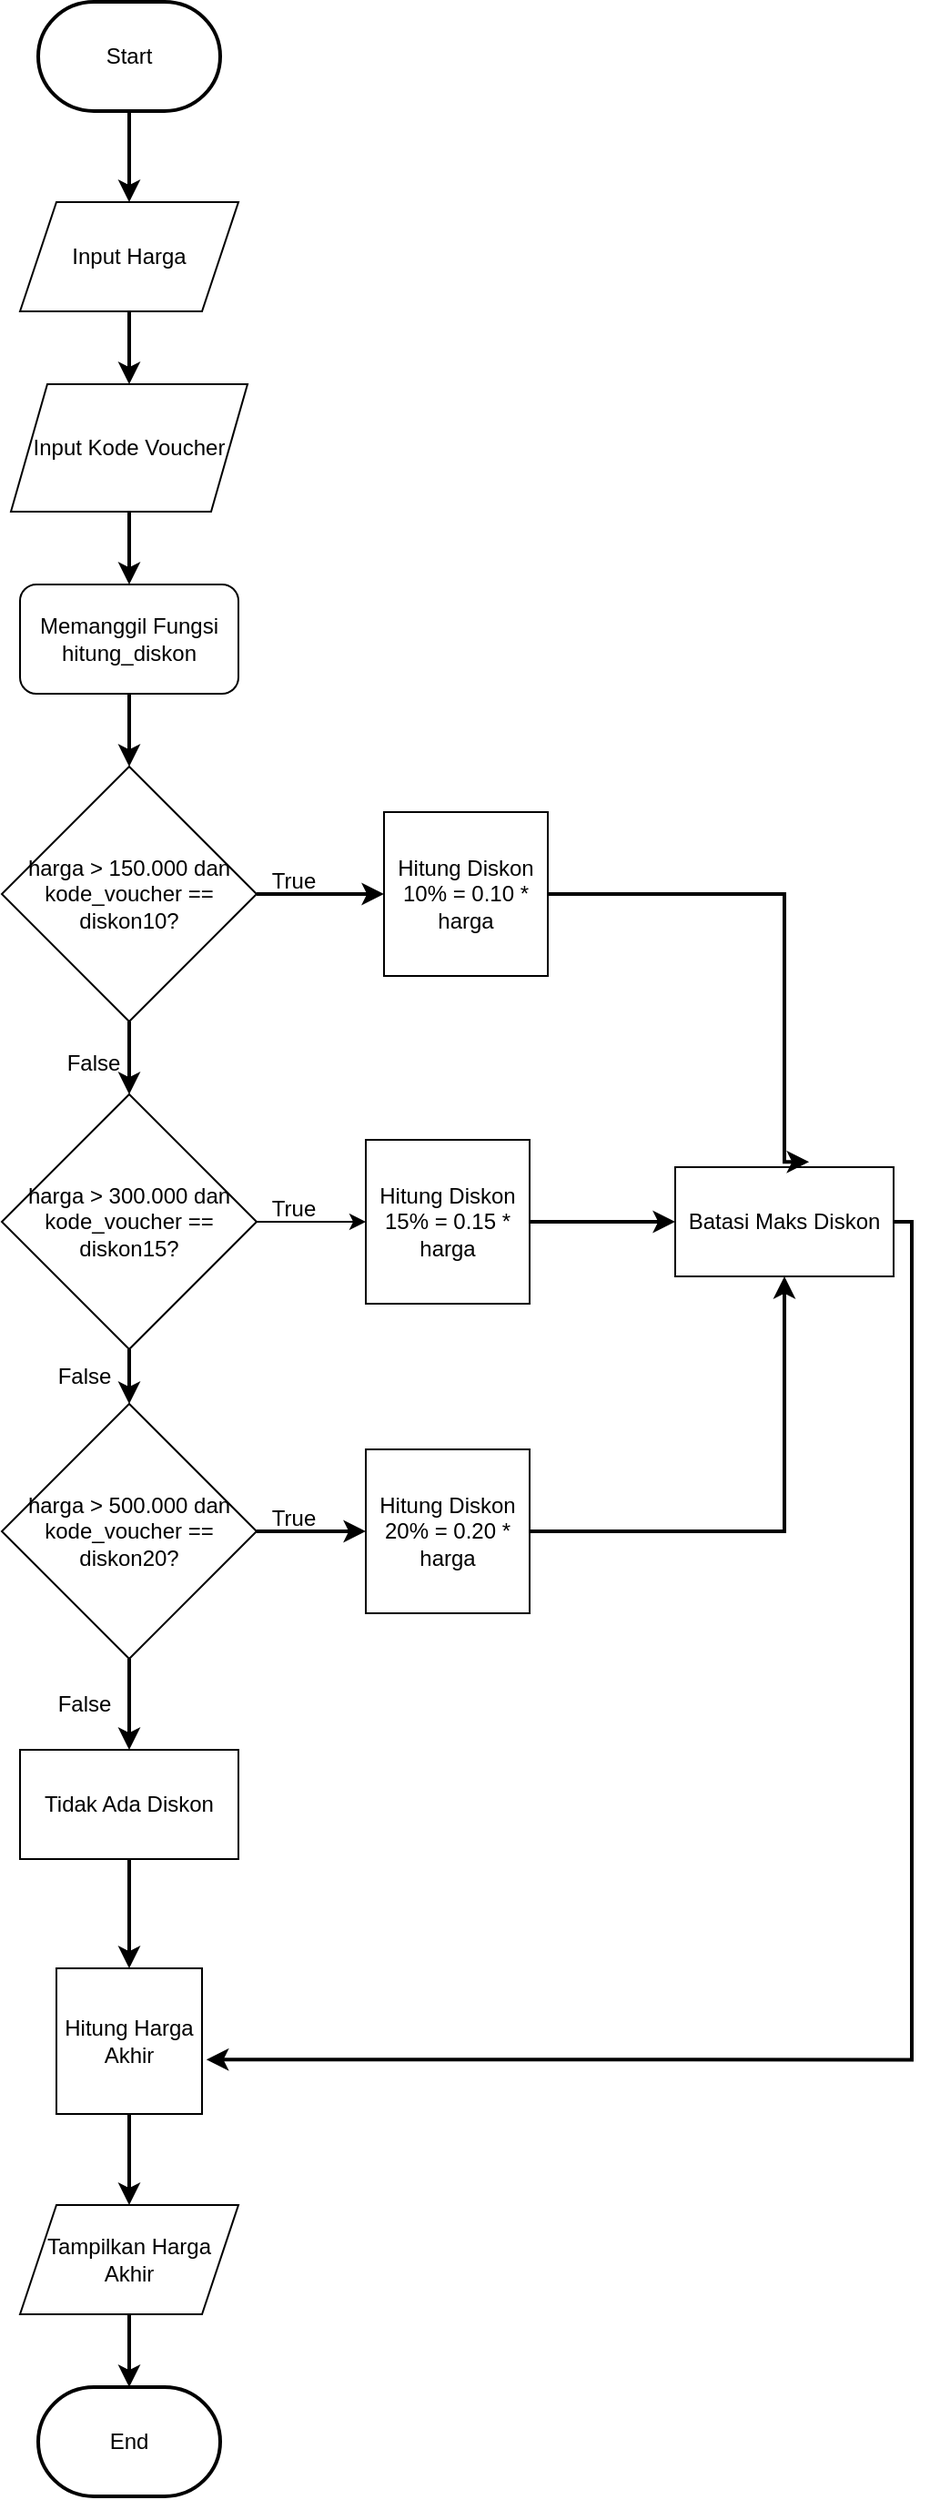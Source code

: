 <mxfile version="24.7.16">
  <diagram name="Halaman-1" id="taF5a8NB6DzlvMdAfavf">
    <mxGraphModel dx="1750" dy="1005" grid="1" gridSize="10" guides="1" tooltips="1" connect="1" arrows="1" fold="1" page="1" pageScale="1" pageWidth="827" pageHeight="1169" math="0" shadow="0">
      <root>
        <mxCell id="0" />
        <mxCell id="1" parent="0" />
        <mxCell id="cojn__nknI8n7a3oZvmY-5" value="" style="edgeStyle=orthogonalEdgeStyle;rounded=0;orthogonalLoop=1;jettySize=auto;html=1;strokeWidth=2;" edge="1" parent="1" source="cojn__nknI8n7a3oZvmY-1" target="cojn__nknI8n7a3oZvmY-2">
          <mxGeometry relative="1" as="geometry" />
        </mxCell>
        <mxCell id="cojn__nknI8n7a3oZvmY-1" value="Start" style="strokeWidth=2;html=1;shape=mxgraph.flowchart.terminator;whiteSpace=wrap;" vertex="1" parent="1">
          <mxGeometry x="340" y="40" width="100" height="60" as="geometry" />
        </mxCell>
        <mxCell id="cojn__nknI8n7a3oZvmY-6" value="" style="edgeStyle=orthogonalEdgeStyle;rounded=0;orthogonalLoop=1;jettySize=auto;html=1;strokeWidth=2;" edge="1" parent="1" source="cojn__nknI8n7a3oZvmY-2" target="cojn__nknI8n7a3oZvmY-3">
          <mxGeometry relative="1" as="geometry" />
        </mxCell>
        <mxCell id="cojn__nknI8n7a3oZvmY-2" value="Input Harga" style="shape=parallelogram;perimeter=parallelogramPerimeter;whiteSpace=wrap;html=1;fixedSize=1;" vertex="1" parent="1">
          <mxGeometry x="330" y="150" width="120" height="60" as="geometry" />
        </mxCell>
        <mxCell id="cojn__nknI8n7a3oZvmY-7" value="" style="edgeStyle=orthogonalEdgeStyle;rounded=0;orthogonalLoop=1;jettySize=auto;html=1;strokeWidth=2;" edge="1" parent="1" source="cojn__nknI8n7a3oZvmY-3" target="cojn__nknI8n7a3oZvmY-4">
          <mxGeometry relative="1" as="geometry" />
        </mxCell>
        <mxCell id="cojn__nknI8n7a3oZvmY-3" value="Input Kode Voucher" style="shape=parallelogram;perimeter=parallelogramPerimeter;whiteSpace=wrap;html=1;fixedSize=1;" vertex="1" parent="1">
          <mxGeometry x="325" y="250" width="130" height="70" as="geometry" />
        </mxCell>
        <mxCell id="cojn__nknI8n7a3oZvmY-9" value="" style="edgeStyle=orthogonalEdgeStyle;rounded=0;orthogonalLoop=1;jettySize=auto;html=1;strokeWidth=2;" edge="1" parent="1" source="cojn__nknI8n7a3oZvmY-4" target="cojn__nknI8n7a3oZvmY-8">
          <mxGeometry relative="1" as="geometry" />
        </mxCell>
        <mxCell id="cojn__nknI8n7a3oZvmY-4" value="Memanggil Fungsi hitung_diskon" style="rounded=1;whiteSpace=wrap;html=1;" vertex="1" parent="1">
          <mxGeometry x="330" y="360" width="120" height="60" as="geometry" />
        </mxCell>
        <mxCell id="cojn__nknI8n7a3oZvmY-13" value="" style="edgeStyle=orthogonalEdgeStyle;rounded=0;orthogonalLoop=1;jettySize=auto;html=1;strokeWidth=2;" edge="1" parent="1" source="cojn__nknI8n7a3oZvmY-8" target="cojn__nknI8n7a3oZvmY-11">
          <mxGeometry relative="1" as="geometry" />
        </mxCell>
        <mxCell id="cojn__nknI8n7a3oZvmY-20" value="" style="edgeStyle=orthogonalEdgeStyle;rounded=0;orthogonalLoop=1;jettySize=auto;html=1;strokeWidth=2;" edge="1" parent="1" source="cojn__nknI8n7a3oZvmY-8" target="cojn__nknI8n7a3oZvmY-18">
          <mxGeometry relative="1" as="geometry" />
        </mxCell>
        <mxCell id="cojn__nknI8n7a3oZvmY-8" value="harga &amp;gt; 150.000 dan kode_voucher == diskon10?" style="rhombus;whiteSpace=wrap;html=1;" vertex="1" parent="1">
          <mxGeometry x="320" y="460" width="140" height="140" as="geometry" />
        </mxCell>
        <mxCell id="cojn__nknI8n7a3oZvmY-14" value="" style="edgeStyle=orthogonalEdgeStyle;rounded=0;orthogonalLoop=1;jettySize=auto;html=1;strokeWidth=2;" edge="1" parent="1" source="cojn__nknI8n7a3oZvmY-11" target="cojn__nknI8n7a3oZvmY-12">
          <mxGeometry relative="1" as="geometry" />
        </mxCell>
        <mxCell id="cojn__nknI8n7a3oZvmY-26" value="" style="edgeStyle=orthogonalEdgeStyle;rounded=0;orthogonalLoop=1;jettySize=auto;html=1;" edge="1" parent="1" source="cojn__nknI8n7a3oZvmY-11" target="cojn__nknI8n7a3oZvmY-21">
          <mxGeometry relative="1" as="geometry" />
        </mxCell>
        <mxCell id="cojn__nknI8n7a3oZvmY-11" value="harga &amp;gt; 300.000 dan kode_voucher == diskon15?" style="rhombus;whiteSpace=wrap;html=1;" vertex="1" parent="1">
          <mxGeometry x="320" y="640" width="140" height="140" as="geometry" />
        </mxCell>
        <mxCell id="cojn__nknI8n7a3oZvmY-24" value="" style="edgeStyle=orthogonalEdgeStyle;rounded=0;orthogonalLoop=1;jettySize=auto;html=1;strokeWidth=2;" edge="1" parent="1" source="cojn__nknI8n7a3oZvmY-12" target="cojn__nknI8n7a3oZvmY-22">
          <mxGeometry relative="1" as="geometry" />
        </mxCell>
        <mxCell id="cojn__nknI8n7a3oZvmY-36" value="" style="edgeStyle=orthogonalEdgeStyle;rounded=0;orthogonalLoop=1;jettySize=auto;html=1;strokeWidth=2;" edge="1" parent="1" source="cojn__nknI8n7a3oZvmY-12" target="cojn__nknI8n7a3oZvmY-35">
          <mxGeometry relative="1" as="geometry" />
        </mxCell>
        <mxCell id="cojn__nknI8n7a3oZvmY-12" value="harga &amp;gt; 500.000 dan kode_voucher == diskon20?" style="rhombus;whiteSpace=wrap;html=1;" vertex="1" parent="1">
          <mxGeometry x="320" y="810" width="140" height="140" as="geometry" />
        </mxCell>
        <mxCell id="cojn__nknI8n7a3oZvmY-15" value="False" style="text;html=1;align=center;verticalAlign=middle;resizable=0;points=[];autosize=1;strokeColor=none;fillColor=none;" vertex="1" parent="1">
          <mxGeometry x="345" y="608" width="50" height="30" as="geometry" />
        </mxCell>
        <mxCell id="cojn__nknI8n7a3oZvmY-16" value="False" style="text;html=1;align=center;verticalAlign=middle;resizable=0;points=[];autosize=1;strokeColor=none;fillColor=none;" vertex="1" parent="1">
          <mxGeometry x="340" y="780" width="50" height="30" as="geometry" />
        </mxCell>
        <mxCell id="cojn__nknI8n7a3oZvmY-17" value="False" style="text;html=1;align=center;verticalAlign=middle;resizable=0;points=[];autosize=1;strokeColor=none;fillColor=none;" vertex="1" parent="1">
          <mxGeometry x="340" y="960" width="50" height="30" as="geometry" />
        </mxCell>
        <mxCell id="cojn__nknI8n7a3oZvmY-18" value="Hitung Diskon 10% = 0.10 * harga" style="whiteSpace=wrap;html=1;aspect=fixed;" vertex="1" parent="1">
          <mxGeometry x="530" y="485" width="90" height="90" as="geometry" />
        </mxCell>
        <mxCell id="cojn__nknI8n7a3oZvmY-33" value="" style="edgeStyle=orthogonalEdgeStyle;rounded=0;orthogonalLoop=1;jettySize=auto;html=1;strokeWidth=2;" edge="1" parent="1" source="cojn__nknI8n7a3oZvmY-21" target="cojn__nknI8n7a3oZvmY-29">
          <mxGeometry relative="1" as="geometry" />
        </mxCell>
        <mxCell id="cojn__nknI8n7a3oZvmY-21" value="Hitung Diskon 15% = 0.15 * harga" style="whiteSpace=wrap;html=1;aspect=fixed;" vertex="1" parent="1">
          <mxGeometry x="520" y="665" width="90" height="90" as="geometry" />
        </mxCell>
        <mxCell id="cojn__nknI8n7a3oZvmY-30" value="" style="edgeStyle=orthogonalEdgeStyle;rounded=0;orthogonalLoop=1;jettySize=auto;html=1;strokeWidth=2;" edge="1" parent="1" source="cojn__nknI8n7a3oZvmY-22" target="cojn__nknI8n7a3oZvmY-29">
          <mxGeometry relative="1" as="geometry" />
        </mxCell>
        <mxCell id="cojn__nknI8n7a3oZvmY-22" value="Hitung Diskon 20% = 0.20 * harga" style="whiteSpace=wrap;html=1;aspect=fixed;" vertex="1" parent="1">
          <mxGeometry x="520" y="835" width="90" height="90" as="geometry" />
        </mxCell>
        <mxCell id="cojn__nknI8n7a3oZvmY-25" value="True" style="text;html=1;align=center;verticalAlign=middle;resizable=0;points=[];autosize=1;strokeColor=none;fillColor=none;" vertex="1" parent="1">
          <mxGeometry x="455" y="858" width="50" height="30" as="geometry" />
        </mxCell>
        <mxCell id="cojn__nknI8n7a3oZvmY-27" value="True" style="text;html=1;align=center;verticalAlign=middle;resizable=0;points=[];autosize=1;strokeColor=none;fillColor=none;" vertex="1" parent="1">
          <mxGeometry x="455" y="688" width="50" height="30" as="geometry" />
        </mxCell>
        <mxCell id="cojn__nknI8n7a3oZvmY-28" value="True" style="text;html=1;align=center;verticalAlign=middle;resizable=0;points=[];autosize=1;strokeColor=none;fillColor=none;" vertex="1" parent="1">
          <mxGeometry x="455" y="508" width="50" height="30" as="geometry" />
        </mxCell>
        <mxCell id="cojn__nknI8n7a3oZvmY-29" value="Batasi Maks Diskon" style="rounded=0;whiteSpace=wrap;html=1;" vertex="1" parent="1">
          <mxGeometry x="690" y="680" width="120" height="60" as="geometry" />
        </mxCell>
        <mxCell id="cojn__nknI8n7a3oZvmY-34" style="edgeStyle=orthogonalEdgeStyle;rounded=0;orthogonalLoop=1;jettySize=auto;html=1;entryX=0.613;entryY=-0.048;entryDx=0;entryDy=0;entryPerimeter=0;strokeWidth=2;" edge="1" parent="1" source="cojn__nknI8n7a3oZvmY-18" target="cojn__nknI8n7a3oZvmY-29">
          <mxGeometry relative="1" as="geometry">
            <Array as="points">
              <mxPoint x="750" y="530" />
              <mxPoint x="750" y="677" />
            </Array>
          </mxGeometry>
        </mxCell>
        <mxCell id="cojn__nknI8n7a3oZvmY-38" value="" style="edgeStyle=orthogonalEdgeStyle;rounded=0;orthogonalLoop=1;jettySize=auto;html=1;strokeWidth=2;" edge="1" parent="1" source="cojn__nknI8n7a3oZvmY-35" target="cojn__nknI8n7a3oZvmY-37">
          <mxGeometry relative="1" as="geometry" />
        </mxCell>
        <mxCell id="cojn__nknI8n7a3oZvmY-35" value="Tidak Ada Diskon" style="rounded=0;whiteSpace=wrap;html=1;" vertex="1" parent="1">
          <mxGeometry x="330" y="1000" width="120" height="60" as="geometry" />
        </mxCell>
        <mxCell id="cojn__nknI8n7a3oZvmY-42" value="" style="edgeStyle=orthogonalEdgeStyle;rounded=0;orthogonalLoop=1;jettySize=auto;html=1;strokeWidth=2;" edge="1" parent="1" source="cojn__nknI8n7a3oZvmY-37" target="cojn__nknI8n7a3oZvmY-41">
          <mxGeometry relative="1" as="geometry" />
        </mxCell>
        <mxCell id="cojn__nknI8n7a3oZvmY-37" value="Hitung Harga Akhir" style="whiteSpace=wrap;html=1;aspect=fixed;" vertex="1" parent="1">
          <mxGeometry x="350" y="1120" width="80" height="80" as="geometry" />
        </mxCell>
        <mxCell id="cojn__nknI8n7a3oZvmY-40" style="edgeStyle=orthogonalEdgeStyle;rounded=0;orthogonalLoop=1;jettySize=auto;html=1;entryX=1.03;entryY=0.627;entryDx=0;entryDy=0;entryPerimeter=0;strokeWidth=2;" edge="1" parent="1" source="cojn__nknI8n7a3oZvmY-29" target="cojn__nknI8n7a3oZvmY-37">
          <mxGeometry relative="1" as="geometry">
            <Array as="points">
              <mxPoint x="820" y="710" />
              <mxPoint x="820" y="1170" />
            </Array>
          </mxGeometry>
        </mxCell>
        <mxCell id="cojn__nknI8n7a3oZvmY-44" value="" style="edgeStyle=orthogonalEdgeStyle;rounded=0;orthogonalLoop=1;jettySize=auto;html=1;strokeWidth=2;" edge="1" parent="1" source="cojn__nknI8n7a3oZvmY-41" target="cojn__nknI8n7a3oZvmY-43">
          <mxGeometry relative="1" as="geometry" />
        </mxCell>
        <mxCell id="cojn__nknI8n7a3oZvmY-41" value="Tampilkan Harga Akhir" style="shape=parallelogram;perimeter=parallelogramPerimeter;whiteSpace=wrap;html=1;fixedSize=1;" vertex="1" parent="1">
          <mxGeometry x="330" y="1250" width="120" height="60" as="geometry" />
        </mxCell>
        <mxCell id="cojn__nknI8n7a3oZvmY-43" value="End" style="strokeWidth=2;html=1;shape=mxgraph.flowchart.terminator;whiteSpace=wrap;" vertex="1" parent="1">
          <mxGeometry x="340" y="1350" width="100" height="60" as="geometry" />
        </mxCell>
      </root>
    </mxGraphModel>
  </diagram>
</mxfile>
